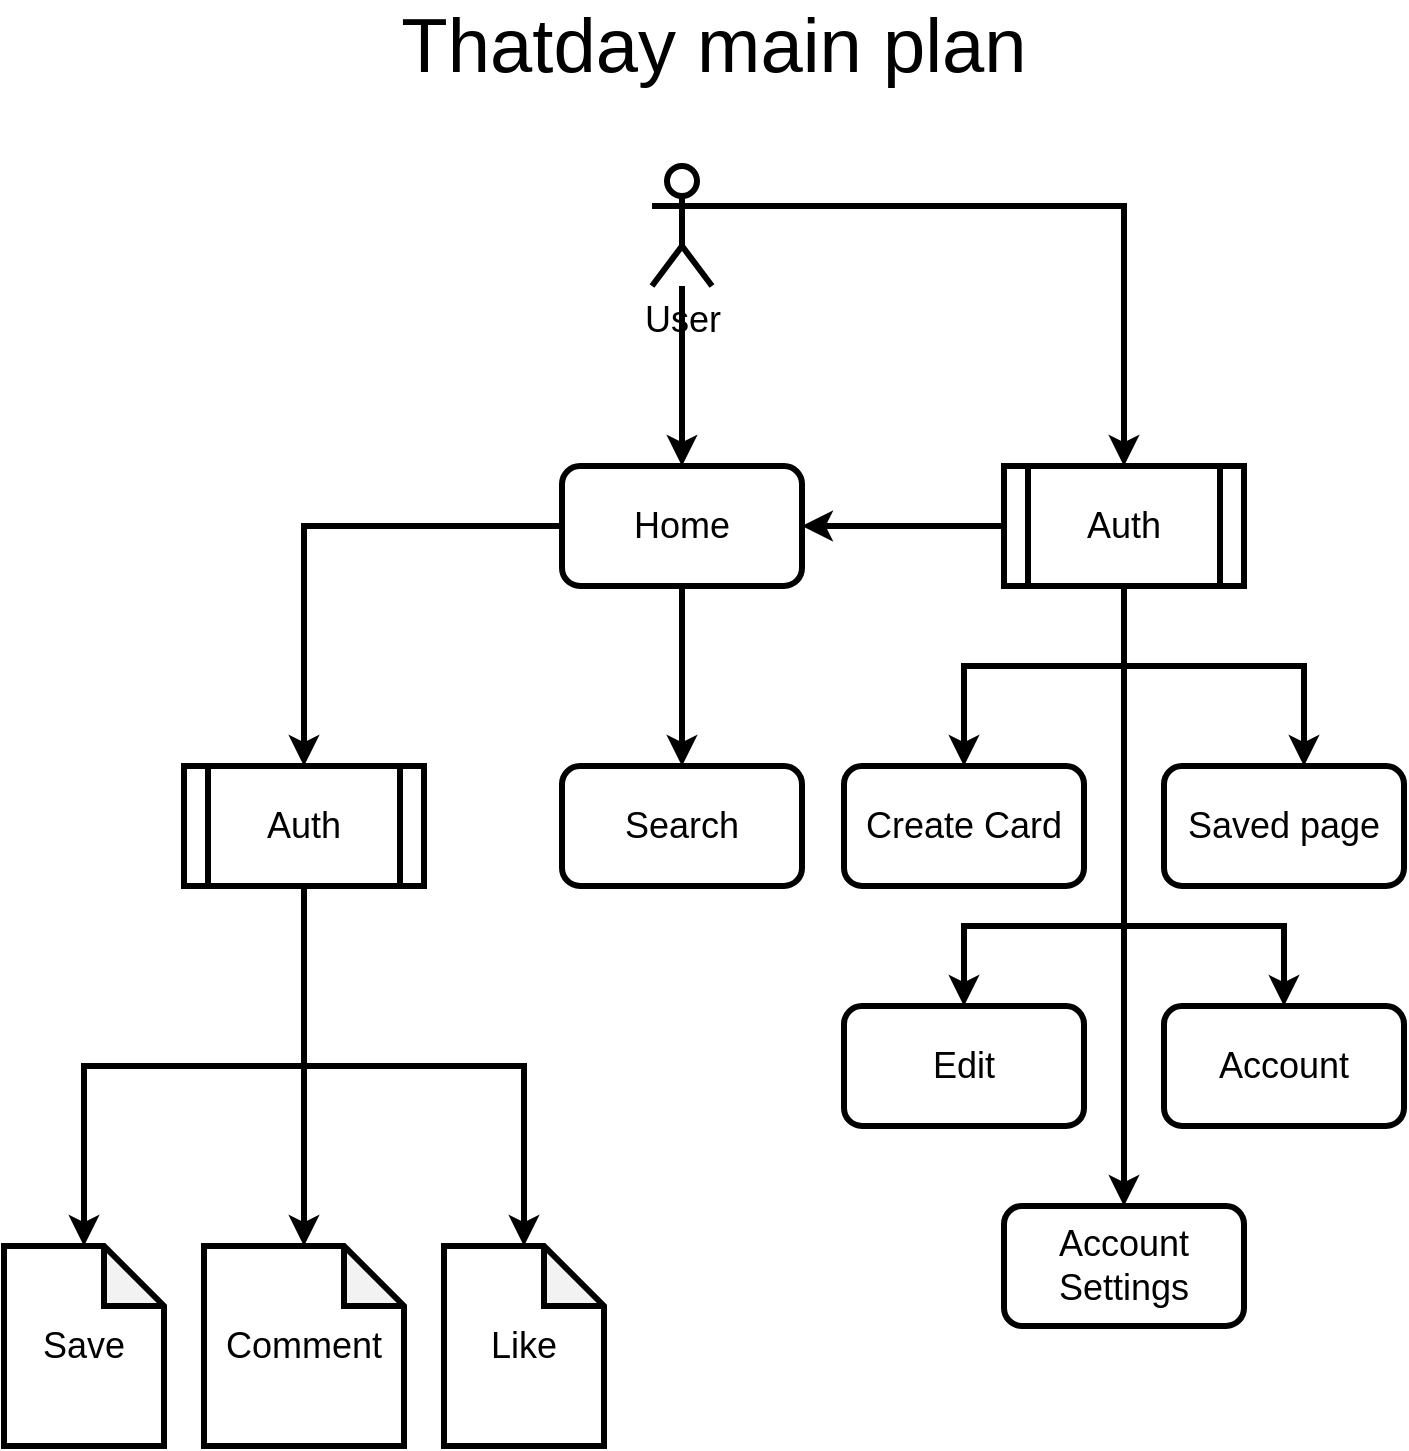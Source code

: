 <mxfile version="14.8.2" type="device"><diagram id="oe7fuaBs7H5z44N38JpW" name="Page-1"><mxGraphModel dx="829" dy="999" grid="1" gridSize="10" guides="1" tooltips="1" connect="1" arrows="1" fold="1" page="1" pageScale="1" pageWidth="827" pageHeight="1169" math="0" shadow="0"><root><mxCell id="0"/><mxCell id="1" parent="0"/><mxCell id="83W5Lcsbz8USrxdx9NgO-3" value="" style="edgeStyle=orthogonalEdgeStyle;rounded=0;orthogonalLoop=1;jettySize=auto;html=1;fontSize=18;strokeWidth=3;" parent="1" source="83W5Lcsbz8USrxdx9NgO-1" target="83W5Lcsbz8USrxdx9NgO-2" edge="1"><mxGeometry relative="1" as="geometry"/></mxCell><mxCell id="83W5Lcsbz8USrxdx9NgO-5" style="edgeStyle=orthogonalEdgeStyle;rounded=0;orthogonalLoop=1;jettySize=auto;html=1;exitX=1;exitY=0.333;exitDx=0;exitDy=0;exitPerimeter=0;entryX=0.5;entryY=0;entryDx=0;entryDy=0;fontSize=18;strokeWidth=3;" parent="1" source="83W5Lcsbz8USrxdx9NgO-1" target="83W5Lcsbz8USrxdx9NgO-4" edge="1"><mxGeometry relative="1" as="geometry"/></mxCell><mxCell id="83W5Lcsbz8USrxdx9NgO-1" value="User" style="shape=umlActor;verticalLabelPosition=bottom;verticalAlign=top;html=1;outlineConnect=0;strokeWidth=3;fontSize=18;" parent="1" vertex="1"><mxGeometry x="414" y="150" width="30" height="60" as="geometry"/></mxCell><mxCell id="83W5Lcsbz8USrxdx9NgO-8" value="" style="edgeStyle=orthogonalEdgeStyle;rounded=0;orthogonalLoop=1;jettySize=auto;html=1;fontSize=18;strokeWidth=3;" parent="1" source="83W5Lcsbz8USrxdx9NgO-2" target="83W5Lcsbz8USrxdx9NgO-7" edge="1"><mxGeometry relative="1" as="geometry"/></mxCell><mxCell id="83W5Lcsbz8USrxdx9NgO-14" style="edgeStyle=orthogonalEdgeStyle;rounded=0;orthogonalLoop=1;jettySize=auto;html=1;exitX=0;exitY=0.5;exitDx=0;exitDy=0;fontSize=18;strokeWidth=3;" parent="1" source="83W5Lcsbz8USrxdx9NgO-2" target="83W5Lcsbz8USrxdx9NgO-11" edge="1"><mxGeometry relative="1" as="geometry"/></mxCell><mxCell id="83W5Lcsbz8USrxdx9NgO-2" value="Home" style="rounded=1;whiteSpace=wrap;html=1;fontSize=18;strokeWidth=3;" parent="1" vertex="1"><mxGeometry x="369" y="300" width="120" height="60" as="geometry"/></mxCell><mxCell id="83W5Lcsbz8USrxdx9NgO-6" value="" style="edgeStyle=orthogonalEdgeStyle;rounded=0;orthogonalLoop=1;jettySize=auto;html=1;fontSize=18;strokeWidth=3;" parent="1" source="83W5Lcsbz8USrxdx9NgO-4" target="83W5Lcsbz8USrxdx9NgO-2" edge="1"><mxGeometry relative="1" as="geometry"/></mxCell><mxCell id="83W5Lcsbz8USrxdx9NgO-18" value="" style="edgeStyle=orthogonalEdgeStyle;rounded=0;orthogonalLoop=1;jettySize=auto;html=1;fontSize=18;strokeWidth=3;" parent="1" source="83W5Lcsbz8USrxdx9NgO-4" target="83W5Lcsbz8USrxdx9NgO-17" edge="1"><mxGeometry relative="1" as="geometry"><Array as="points"><mxPoint x="650" y="400"/><mxPoint x="740" y="400"/></Array></mxGeometry></mxCell><mxCell id="noQXmH5R5_bpScJQGNC6-4" style="edgeStyle=orthogonalEdgeStyle;rounded=0;orthogonalLoop=1;jettySize=auto;html=1;exitX=0.5;exitY=1;exitDx=0;exitDy=0;strokeWidth=3;" edge="1" parent="1" source="83W5Lcsbz8USrxdx9NgO-4" target="noQXmH5R5_bpScJQGNC6-3"><mxGeometry relative="1" as="geometry"><Array as="points"><mxPoint x="650" y="400"/><mxPoint x="570" y="400"/></Array></mxGeometry></mxCell><mxCell id="noQXmH5R5_bpScJQGNC6-6" style="edgeStyle=orthogonalEdgeStyle;rounded=0;orthogonalLoop=1;jettySize=auto;html=1;exitX=0.5;exitY=1;exitDx=0;exitDy=0;strokeWidth=3;" edge="1" parent="1" source="83W5Lcsbz8USrxdx9NgO-4" target="noQXmH5R5_bpScJQGNC6-5"><mxGeometry relative="1" as="geometry"><Array as="points"><mxPoint x="650" y="530"/><mxPoint x="570" y="530"/></Array></mxGeometry></mxCell><mxCell id="noQXmH5R5_bpScJQGNC6-8" style="edgeStyle=orthogonalEdgeStyle;rounded=0;orthogonalLoop=1;jettySize=auto;html=1;exitX=0.5;exitY=1;exitDx=0;exitDy=0;strokeWidth=3;" edge="1" parent="1" source="83W5Lcsbz8USrxdx9NgO-4" target="noQXmH5R5_bpScJQGNC6-7"><mxGeometry relative="1" as="geometry"><Array as="points"><mxPoint x="650" y="530"/><mxPoint x="730" y="530"/></Array></mxGeometry></mxCell><mxCell id="noQXmH5R5_bpScJQGNC6-10" style="edgeStyle=orthogonalEdgeStyle;rounded=0;orthogonalLoop=1;jettySize=auto;html=1;exitX=0.5;exitY=1;exitDx=0;exitDy=0;strokeWidth=3;" edge="1" parent="1" source="83W5Lcsbz8USrxdx9NgO-4" target="noQXmH5R5_bpScJQGNC6-9"><mxGeometry relative="1" as="geometry"/></mxCell><mxCell id="83W5Lcsbz8USrxdx9NgO-4" value="Auth" style="shape=process;whiteSpace=wrap;html=1;backgroundOutline=1;fontSize=18;strokeWidth=3;" parent="1" vertex="1"><mxGeometry x="590" y="300" width="120" height="60" as="geometry"/></mxCell><mxCell id="83W5Lcsbz8USrxdx9NgO-7" value="Search" style="rounded=1;whiteSpace=wrap;html=1;fontSize=18;strokeWidth=3;" parent="1" vertex="1"><mxGeometry x="369" y="450" width="120" height="60" as="geometry"/></mxCell><mxCell id="83W5Lcsbz8USrxdx9NgO-15" style="edgeStyle=orthogonalEdgeStyle;rounded=0;orthogonalLoop=1;jettySize=auto;html=1;exitX=0.5;exitY=1;exitDx=0;exitDy=0;fontSize=18;strokeWidth=3;" parent="1" source="83W5Lcsbz8USrxdx9NgO-11" target="83W5Lcsbz8USrxdx9NgO-12" edge="1"><mxGeometry relative="1" as="geometry"/></mxCell><mxCell id="83W5Lcsbz8USrxdx9NgO-16" style="edgeStyle=orthogonalEdgeStyle;rounded=0;orthogonalLoop=1;jettySize=auto;html=1;exitX=0.5;exitY=1;exitDx=0;exitDy=0;fontSize=18;strokeWidth=3;" parent="1" source="83W5Lcsbz8USrxdx9NgO-11" target="83W5Lcsbz8USrxdx9NgO-13" edge="1"><mxGeometry relative="1" as="geometry"/></mxCell><mxCell id="noQXmH5R5_bpScJQGNC6-2" style="edgeStyle=orthogonalEdgeStyle;rounded=0;orthogonalLoop=1;jettySize=auto;html=1;exitX=0.5;exitY=1;exitDx=0;exitDy=0;entryX=0.5;entryY=0;entryDx=0;entryDy=0;entryPerimeter=0;strokeWidth=3;" edge="1" parent="1" source="83W5Lcsbz8USrxdx9NgO-11" target="noQXmH5R5_bpScJQGNC6-1"><mxGeometry relative="1" as="geometry"/></mxCell><mxCell id="83W5Lcsbz8USrxdx9NgO-11" value="Auth" style="shape=process;whiteSpace=wrap;html=1;backgroundOutline=1;fontSize=18;strokeWidth=3;" parent="1" vertex="1"><mxGeometry x="180" y="450" width="120" height="60" as="geometry"/></mxCell><mxCell id="83W5Lcsbz8USrxdx9NgO-12" value="Save" style="shape=note;whiteSpace=wrap;html=1;backgroundOutline=1;darkOpacity=0.05;fontSize=18;strokeWidth=3;" parent="1" vertex="1"><mxGeometry x="90" y="690" width="80" height="100" as="geometry"/></mxCell><mxCell id="83W5Lcsbz8USrxdx9NgO-13" value="Like" style="shape=note;whiteSpace=wrap;html=1;backgroundOutline=1;darkOpacity=0.05;fontSize=18;strokeWidth=3;" parent="1" vertex="1"><mxGeometry x="310" y="690" width="80" height="100" as="geometry"/></mxCell><mxCell id="83W5Lcsbz8USrxdx9NgO-17" value="Saved page" style="rounded=1;whiteSpace=wrap;html=1;fontSize=18;strokeWidth=3;" parent="1" vertex="1"><mxGeometry x="670" y="450" width="120" height="60" as="geometry"/></mxCell><mxCell id="83W5Lcsbz8USrxdx9NgO-19" value="Thatday main plan" style="text;html=1;strokeColor=none;fillColor=none;align=center;verticalAlign=middle;whiteSpace=wrap;rounded=0;fontSize=38;" parent="1" vertex="1"><mxGeometry x="200" y="80" width="490" height="20" as="geometry"/></mxCell><mxCell id="noQXmH5R5_bpScJQGNC6-1" value="Comment" style="shape=note;whiteSpace=wrap;html=1;backgroundOutline=1;darkOpacity=0.05;fontSize=18;strokeWidth=3;" vertex="1" parent="1"><mxGeometry x="190" y="690" width="100" height="100" as="geometry"/></mxCell><mxCell id="noQXmH5R5_bpScJQGNC6-3" value="Create Card" style="rounded=1;whiteSpace=wrap;html=1;fontSize=18;strokeWidth=3;" vertex="1" parent="1"><mxGeometry x="510" y="450" width="120" height="60" as="geometry"/></mxCell><mxCell id="noQXmH5R5_bpScJQGNC6-5" value="Edit" style="rounded=1;whiteSpace=wrap;html=1;fontSize=18;strokeWidth=3;" vertex="1" parent="1"><mxGeometry x="510" y="570" width="120" height="60" as="geometry"/></mxCell><mxCell id="noQXmH5R5_bpScJQGNC6-7" value="Account" style="rounded=1;whiteSpace=wrap;html=1;fontSize=18;strokeWidth=3;" vertex="1" parent="1"><mxGeometry x="670" y="570" width="120" height="60" as="geometry"/></mxCell><mxCell id="noQXmH5R5_bpScJQGNC6-9" value="Account Settings" style="rounded=1;whiteSpace=wrap;html=1;fontSize=18;strokeWidth=3;" vertex="1" parent="1"><mxGeometry x="590" y="670" width="120" height="60" as="geometry"/></mxCell></root></mxGraphModel></diagram></mxfile>